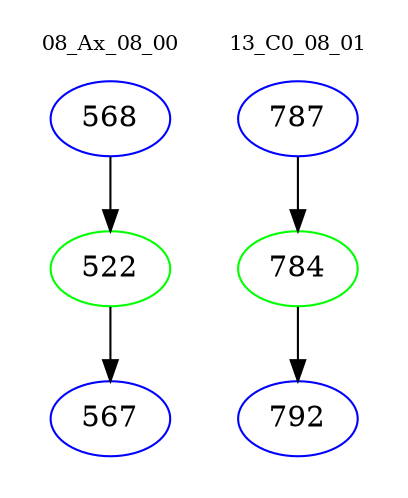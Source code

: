 digraph{
subgraph cluster_0 {
color = white
label = "08_Ax_08_00";
fontsize=10;
T0_568 [label="568", color="blue"]
T0_568 -> T0_522 [color="black"]
T0_522 [label="522", color="green"]
T0_522 -> T0_567 [color="black"]
T0_567 [label="567", color="blue"]
}
subgraph cluster_1 {
color = white
label = "13_C0_08_01";
fontsize=10;
T1_787 [label="787", color="blue"]
T1_787 -> T1_784 [color="black"]
T1_784 [label="784", color="green"]
T1_784 -> T1_792 [color="black"]
T1_792 [label="792", color="blue"]
}
}
